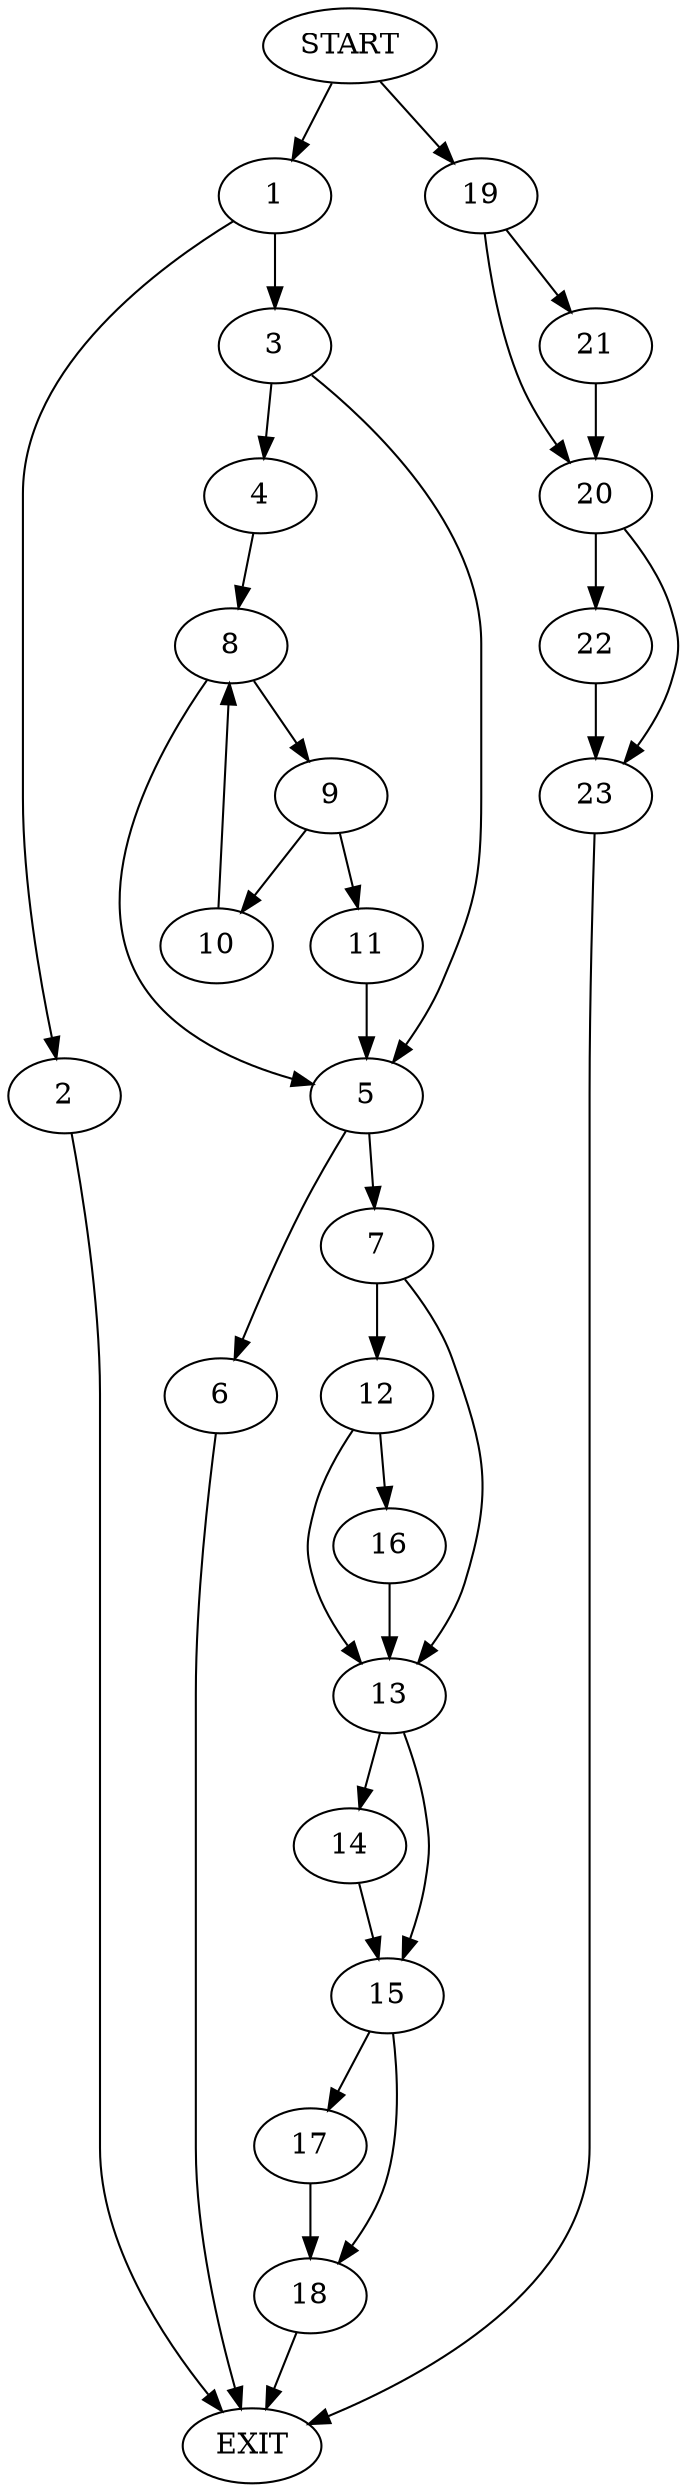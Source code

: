 digraph {
0 [label="START"]
24 [label="EXIT"]
0 -> 1
1 -> 2
1 -> 3
2 -> 24
3 -> 4
3 -> 5
5 -> 6
5 -> 7
4 -> 8
8 -> 9
8 -> 5
9 -> 10
9 -> 11
11 -> 5
10 -> 8
6 -> 24
7 -> 12
7 -> 13
13 -> 14
13 -> 15
12 -> 16
12 -> 13
16 -> 13
15 -> 17
15 -> 18
14 -> 15
17 -> 18
18 -> 24
0 -> 19
19 -> 20
19 -> 21
20 -> 22
20 -> 23
21 -> 20
23 -> 24
22 -> 23
}
